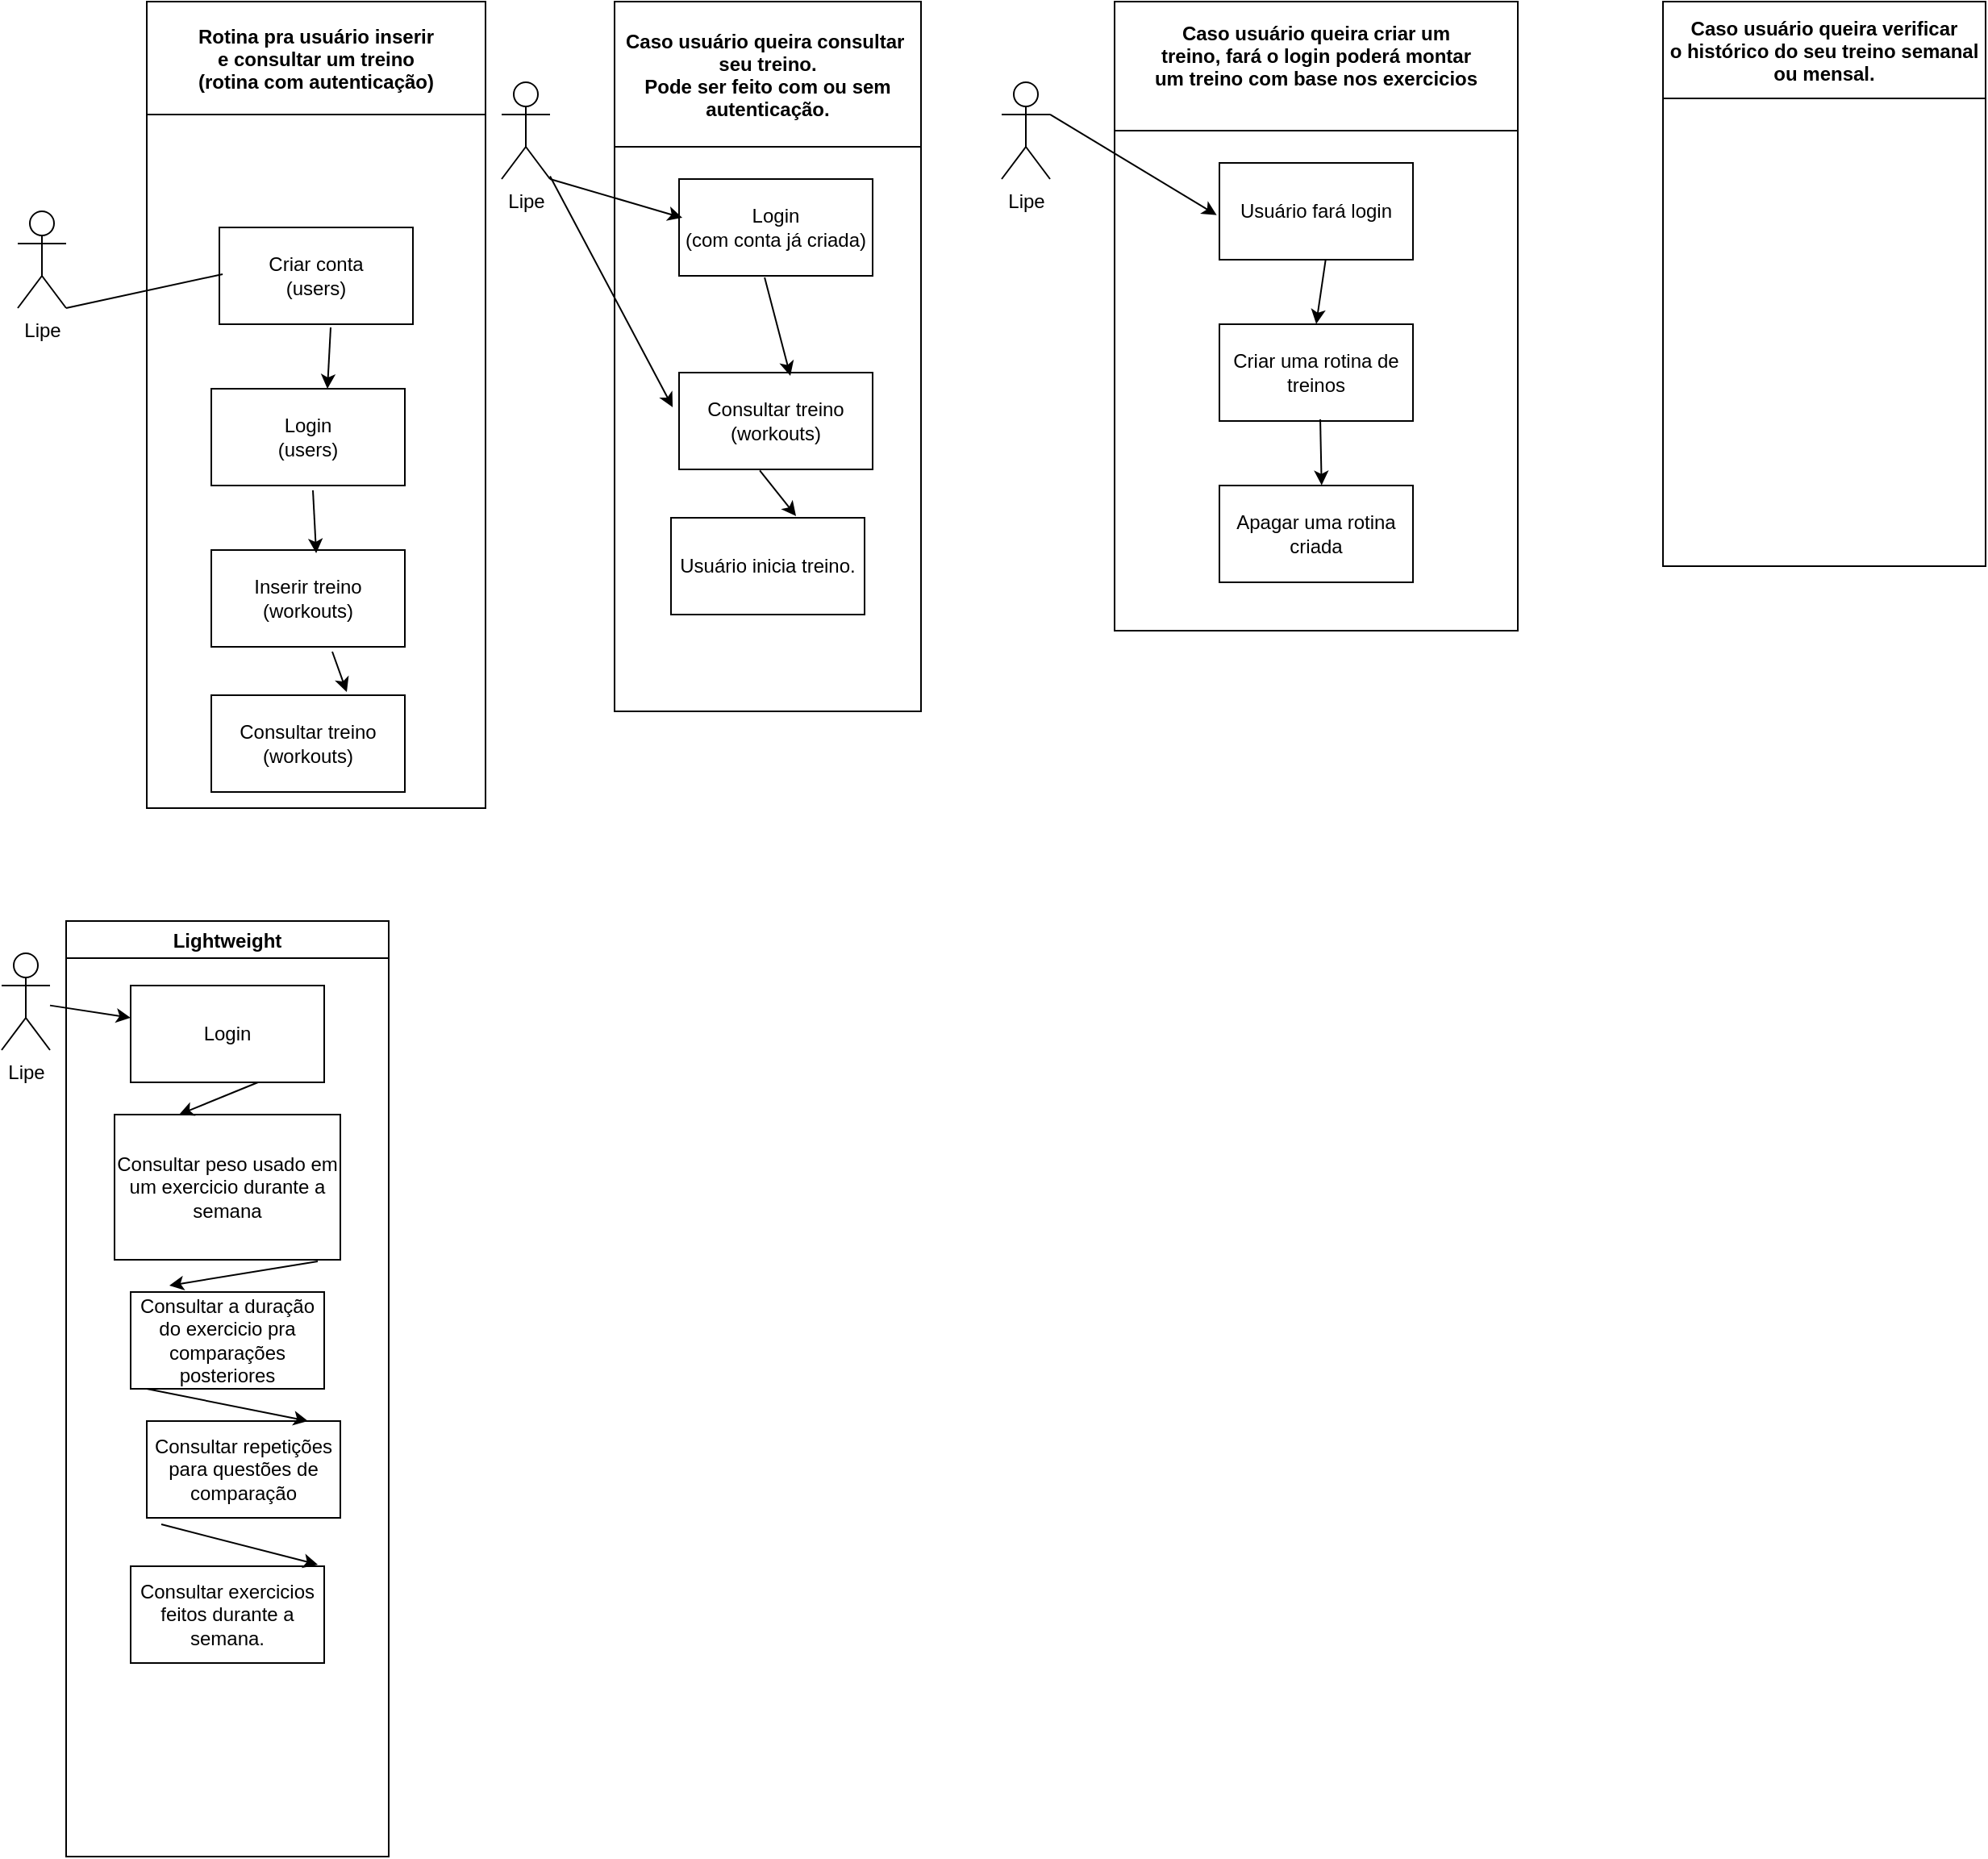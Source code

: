 <mxfile version="17.4.6" type="github">
  <diagram name="Page-1" id="e7e014a7-5840-1c2e-5031-d8a46d1fe8dd">
    <mxGraphModel dx="711" dy="1207" grid="1" gridSize="10" guides="1" tooltips="1" connect="1" arrows="1" fold="1" page="1" pageScale="1" pageWidth="1169" pageHeight="826" background="none" math="0" shadow="0">
      <root>
        <mxCell id="0" />
        <mxCell id="1" parent="0" />
        <mxCell id="4E_-Y2zPP1L5DoWa1tGC-41" value="Lipe&lt;br&gt;" style="shape=umlActor;verticalLabelPosition=bottom;verticalAlign=top;html=1;outlineConnect=0;" vertex="1" parent="1">
          <mxGeometry x="10" y="20" width="30" height="60" as="geometry" />
        </mxCell>
        <mxCell id="4E_-Y2zPP1L5DoWa1tGC-45" value="Rotina pra usuário inserir&#xa;e consultar um treino&#xa;(rotina com autenticação)" style="swimlane;startSize=70;" vertex="1" parent="1">
          <mxGeometry x="90" y="-110" width="210" height="500" as="geometry">
            <mxRectangle x="310" y="20" width="130" height="23" as="alternateBounds" />
          </mxGeometry>
        </mxCell>
        <mxCell id="4E_-Y2zPP1L5DoWa1tGC-44" value="Inserir treino&lt;br&gt;(workouts)&lt;br&gt;" style="rounded=0;whiteSpace=wrap;html=1;" vertex="1" parent="4E_-Y2zPP1L5DoWa1tGC-45">
          <mxGeometry x="40" y="340" width="120" height="60" as="geometry" />
        </mxCell>
        <mxCell id="4E_-Y2zPP1L5DoWa1tGC-46" value="Consultar treino&lt;br&gt;(workouts)" style="rounded=0;whiteSpace=wrap;html=1;" vertex="1" parent="4E_-Y2zPP1L5DoWa1tGC-45">
          <mxGeometry x="40" y="430" width="120" height="60" as="geometry" />
        </mxCell>
        <mxCell id="4E_-Y2zPP1L5DoWa1tGC-48" value="" style="endArrow=classic;html=1;rounded=0;entryX=0.7;entryY=-0.033;entryDx=0;entryDy=0;entryPerimeter=0;exitX=0.625;exitY=1.05;exitDx=0;exitDy=0;exitPerimeter=0;" edge="1" parent="4E_-Y2zPP1L5DoWa1tGC-45" source="4E_-Y2zPP1L5DoWa1tGC-44" target="4E_-Y2zPP1L5DoWa1tGC-46">
          <mxGeometry width="50" height="50" relative="1" as="geometry">
            <mxPoint x="220" y="220" as="sourcePoint" />
            <mxPoint x="380" y="430" as="targetPoint" />
          </mxGeometry>
        </mxCell>
        <mxCell id="4E_-Y2zPP1L5DoWa1tGC-55" value="Criar conta&lt;br&gt;(users)" style="rounded=0;whiteSpace=wrap;html=1;" vertex="1" parent="4E_-Y2zPP1L5DoWa1tGC-45">
          <mxGeometry x="45" y="140" width="120" height="60" as="geometry" />
        </mxCell>
        <mxCell id="4E_-Y2zPP1L5DoWa1tGC-59" value="Login&lt;br&gt;(users)" style="rounded=0;whiteSpace=wrap;html=1;" vertex="1" parent="4E_-Y2zPP1L5DoWa1tGC-45">
          <mxGeometry x="40" y="240" width="120" height="60" as="geometry" />
        </mxCell>
        <mxCell id="4E_-Y2zPP1L5DoWa1tGC-57" value="" style="endArrow=classic;html=1;rounded=0;exitX=0.575;exitY=1.033;exitDx=0;exitDy=0;exitPerimeter=0;entryX=0.6;entryY=0;entryDx=0;entryDy=0;entryPerimeter=0;" edge="1" parent="4E_-Y2zPP1L5DoWa1tGC-45" source="4E_-Y2zPP1L5DoWa1tGC-55" target="4E_-Y2zPP1L5DoWa1tGC-59">
          <mxGeometry width="50" height="50" relative="1" as="geometry">
            <mxPoint x="540" y="480" as="sourcePoint" />
            <mxPoint x="129" y="250" as="targetPoint" />
          </mxGeometry>
        </mxCell>
        <mxCell id="4E_-Y2zPP1L5DoWa1tGC-60" value="" style="endArrow=classic;html=1;rounded=0;exitX=0.525;exitY=1.05;exitDx=0;exitDy=0;exitPerimeter=0;entryX=0.542;entryY=0.033;entryDx=0;entryDy=0;entryPerimeter=0;" edge="1" parent="4E_-Y2zPP1L5DoWa1tGC-45" source="4E_-Y2zPP1L5DoWa1tGC-59" target="4E_-Y2zPP1L5DoWa1tGC-44">
          <mxGeometry width="50" height="50" relative="1" as="geometry">
            <mxPoint x="540" y="480" as="sourcePoint" />
            <mxPoint x="590" y="430" as="targetPoint" />
          </mxGeometry>
        </mxCell>
        <mxCell id="4E_-Y2zPP1L5DoWa1tGC-47" value="" style="endArrow=none;html=1;rounded=0;exitX=1;exitY=1;exitDx=0;exitDy=0;exitPerimeter=0;entryX=0.017;entryY=0.483;entryDx=0;entryDy=0;entryPerimeter=0;" edge="1" parent="1" source="4E_-Y2zPP1L5DoWa1tGC-41" target="4E_-Y2zPP1L5DoWa1tGC-55">
          <mxGeometry width="50" height="50" relative="1" as="geometry">
            <mxPoint x="640" y="400" as="sourcePoint" />
            <mxPoint x="690" y="350" as="targetPoint" />
          </mxGeometry>
        </mxCell>
        <mxCell id="4E_-Y2zPP1L5DoWa1tGC-51" value="Lipe&lt;br&gt;" style="shape=umlActor;verticalLabelPosition=bottom;verticalAlign=top;html=1;outlineConnect=0;" vertex="1" parent="1">
          <mxGeometry x="310" y="-60" width="30" height="60" as="geometry" />
        </mxCell>
        <mxCell id="4E_-Y2zPP1L5DoWa1tGC-52" value="Caso usuário queira consultar &#xa;seu treino.&#xa;Pode ser feito com ou sem&#xa;autenticação." style="swimlane;startSize=90;" vertex="1" parent="1">
          <mxGeometry x="380" y="-110" width="190" height="440" as="geometry" />
        </mxCell>
        <mxCell id="4E_-Y2zPP1L5DoWa1tGC-61" value="Login&lt;br&gt;(com conta já criada)&lt;br&gt;" style="rounded=0;whiteSpace=wrap;html=1;" vertex="1" parent="4E_-Y2zPP1L5DoWa1tGC-52">
          <mxGeometry x="40" y="110" width="120" height="60" as="geometry" />
        </mxCell>
        <mxCell id="4E_-Y2zPP1L5DoWa1tGC-62" value="Consultar treino&lt;br&gt;(workouts)" style="rounded=0;whiteSpace=wrap;html=1;" vertex="1" parent="4E_-Y2zPP1L5DoWa1tGC-52">
          <mxGeometry x="40" y="230" width="120" height="60" as="geometry" />
        </mxCell>
        <mxCell id="4E_-Y2zPP1L5DoWa1tGC-69" value="" style="endArrow=classic;html=1;rounded=0;exitX=0.442;exitY=1.017;exitDx=0;exitDy=0;exitPerimeter=0;entryX=0.575;entryY=0.033;entryDx=0;entryDy=0;entryPerimeter=0;" edge="1" parent="4E_-Y2zPP1L5DoWa1tGC-52" source="4E_-Y2zPP1L5DoWa1tGC-61" target="4E_-Y2zPP1L5DoWa1tGC-62">
          <mxGeometry width="50" height="50" relative="1" as="geometry">
            <mxPoint x="320" y="350" as="sourcePoint" />
            <mxPoint x="370" y="300" as="targetPoint" />
          </mxGeometry>
        </mxCell>
        <mxCell id="4E_-Y2zPP1L5DoWa1tGC-114" value="Usuário inicia treino." style="rounded=0;whiteSpace=wrap;html=1;" vertex="1" parent="4E_-Y2zPP1L5DoWa1tGC-52">
          <mxGeometry x="35" y="320" width="120" height="60" as="geometry" />
        </mxCell>
        <mxCell id="4E_-Y2zPP1L5DoWa1tGC-115" value="" style="endArrow=classic;html=1;rounded=0;exitX=0.417;exitY=1.011;exitDx=0;exitDy=0;exitPerimeter=0;entryX=0.646;entryY=-0.017;entryDx=0;entryDy=0;entryPerimeter=0;" edge="1" parent="4E_-Y2zPP1L5DoWa1tGC-52" source="4E_-Y2zPP1L5DoWa1tGC-62" target="4E_-Y2zPP1L5DoWa1tGC-114">
          <mxGeometry width="50" height="50" relative="1" as="geometry">
            <mxPoint x="430" y="300" as="sourcePoint" />
            <mxPoint x="480" y="250" as="targetPoint" />
          </mxGeometry>
        </mxCell>
        <mxCell id="4E_-Y2zPP1L5DoWa1tGC-68" value="" style="endArrow=classic;html=1;rounded=0;exitX=1;exitY=1;exitDx=0;exitDy=0;exitPerimeter=0;entryX=0.017;entryY=0.4;entryDx=0;entryDy=0;entryPerimeter=0;" edge="1" parent="1" source="4E_-Y2zPP1L5DoWa1tGC-51" target="4E_-Y2zPP1L5DoWa1tGC-61">
          <mxGeometry width="50" height="50" relative="1" as="geometry">
            <mxPoint x="630" y="270" as="sourcePoint" />
            <mxPoint x="680" y="220" as="targetPoint" />
          </mxGeometry>
        </mxCell>
        <mxCell id="4E_-Y2zPP1L5DoWa1tGC-92" value="Lipe&lt;br&gt;" style="shape=umlActor;verticalLabelPosition=bottom;verticalAlign=top;html=1;outlineConnect=0;" vertex="1" parent="1">
          <mxGeometry y="480" width="30" height="60" as="geometry" />
        </mxCell>
        <mxCell id="4E_-Y2zPP1L5DoWa1tGC-97" value="Lightweight" style="swimlane;startSize=23;" vertex="1" parent="1">
          <mxGeometry x="40" y="460" width="200" height="580" as="geometry" />
        </mxCell>
        <mxCell id="4E_-Y2zPP1L5DoWa1tGC-99" value="Login" style="rounded=0;whiteSpace=wrap;html=1;" vertex="1" parent="4E_-Y2zPP1L5DoWa1tGC-97">
          <mxGeometry x="40" y="40" width="120" height="60" as="geometry" />
        </mxCell>
        <mxCell id="4E_-Y2zPP1L5DoWa1tGC-100" value="Consultar peso usado em um exercicio durante a semana&lt;br&gt;" style="rounded=0;whiteSpace=wrap;html=1;" vertex="1" parent="4E_-Y2zPP1L5DoWa1tGC-97">
          <mxGeometry x="30" y="120" width="140" height="90" as="geometry" />
        </mxCell>
        <mxCell id="4E_-Y2zPP1L5DoWa1tGC-101" value="Consultar a duração do exercicio pra comparações posteriores" style="rounded=0;whiteSpace=wrap;html=1;" vertex="1" parent="4E_-Y2zPP1L5DoWa1tGC-97">
          <mxGeometry x="40" y="230" width="120" height="60" as="geometry" />
        </mxCell>
        <mxCell id="4E_-Y2zPP1L5DoWa1tGC-102" value="Consultar repetições para questões de comparação" style="rounded=0;whiteSpace=wrap;html=1;" vertex="1" parent="4E_-Y2zPP1L5DoWa1tGC-97">
          <mxGeometry x="50" y="310" width="120" height="60" as="geometry" />
        </mxCell>
        <mxCell id="4E_-Y2zPP1L5DoWa1tGC-103" value="Consultar exercicios feitos durante a semana." style="rounded=0;whiteSpace=wrap;html=1;" vertex="1" parent="4E_-Y2zPP1L5DoWa1tGC-97">
          <mxGeometry x="40" y="400" width="120" height="60" as="geometry" />
        </mxCell>
        <mxCell id="4E_-Y2zPP1L5DoWa1tGC-109" value="" style="endArrow=classic;html=1;rounded=0;exitX=0.658;exitY=1;exitDx=0;exitDy=0;exitPerimeter=0;entryX=0.286;entryY=0;entryDx=0;entryDy=0;entryPerimeter=0;" edge="1" parent="4E_-Y2zPP1L5DoWa1tGC-97" source="4E_-Y2zPP1L5DoWa1tGC-99" target="4E_-Y2zPP1L5DoWa1tGC-100">
          <mxGeometry width="50" height="50" relative="1" as="geometry">
            <mxPoint x="-220" y="340" as="sourcePoint" />
            <mxPoint x="-170" y="290" as="targetPoint" />
          </mxGeometry>
        </mxCell>
        <mxCell id="4E_-Y2zPP1L5DoWa1tGC-108" value="" style="endArrow=classic;html=1;rounded=0;exitX=0.9;exitY=1.011;exitDx=0;exitDy=0;exitPerimeter=0;entryX=0.2;entryY=-0.067;entryDx=0;entryDy=0;entryPerimeter=0;" edge="1" parent="4E_-Y2zPP1L5DoWa1tGC-97" source="4E_-Y2zPP1L5DoWa1tGC-100" target="4E_-Y2zPP1L5DoWa1tGC-101">
          <mxGeometry width="50" height="50" relative="1" as="geometry">
            <mxPoint x="-80" y="280" as="sourcePoint" />
            <mxPoint x="-30" y="230" as="targetPoint" />
          </mxGeometry>
        </mxCell>
        <mxCell id="4E_-Y2zPP1L5DoWa1tGC-107" value="" style="endArrow=classic;html=1;rounded=0;exitX=0.083;exitY=1;exitDx=0;exitDy=0;exitPerimeter=0;entryX=0.833;entryY=0;entryDx=0;entryDy=0;entryPerimeter=0;" edge="1" parent="4E_-Y2zPP1L5DoWa1tGC-97" source="4E_-Y2zPP1L5DoWa1tGC-101" target="4E_-Y2zPP1L5DoWa1tGC-102">
          <mxGeometry width="50" height="50" relative="1" as="geometry">
            <mxPoint x="230" y="340" as="sourcePoint" />
            <mxPoint x="280" y="290" as="targetPoint" />
          </mxGeometry>
        </mxCell>
        <mxCell id="4E_-Y2zPP1L5DoWa1tGC-106" value="" style="endArrow=classic;html=1;rounded=0;entryX=0.967;entryY=-0.017;entryDx=0;entryDy=0;entryPerimeter=0;exitX=0.075;exitY=1.067;exitDx=0;exitDy=0;exitPerimeter=0;" edge="1" parent="4E_-Y2zPP1L5DoWa1tGC-97" source="4E_-Y2zPP1L5DoWa1tGC-102" target="4E_-Y2zPP1L5DoWa1tGC-103">
          <mxGeometry width="50" height="50" relative="1" as="geometry">
            <mxPoint x="-220" y="340" as="sourcePoint" />
            <mxPoint x="-170" y="290" as="targetPoint" />
          </mxGeometry>
        </mxCell>
        <mxCell id="4E_-Y2zPP1L5DoWa1tGC-104" value="" style="endArrow=classic;html=1;rounded=0;" edge="1" parent="1" source="4E_-Y2zPP1L5DoWa1tGC-92">
          <mxGeometry width="50" height="50" relative="1" as="geometry">
            <mxPoint x="-180" y="800" as="sourcePoint" />
            <mxPoint x="80" y="520" as="targetPoint" />
          </mxGeometry>
        </mxCell>
        <mxCell id="4E_-Y2zPP1L5DoWa1tGC-110" value="Caso usuário queira criar um&#xa;treino, fará o login poderá montar&#xa;um treino com base nos exercicios&#xa;" style="swimlane;startSize=80;" vertex="1" parent="1">
          <mxGeometry x="690" y="-110" width="250" height="390" as="geometry" />
        </mxCell>
        <mxCell id="4E_-Y2zPP1L5DoWa1tGC-116" value="Usuário fará login" style="rounded=0;whiteSpace=wrap;html=1;gradientColor=none;" vertex="1" parent="4E_-Y2zPP1L5DoWa1tGC-110">
          <mxGeometry x="65" y="100" width="120" height="60" as="geometry" />
        </mxCell>
        <mxCell id="4E_-Y2zPP1L5DoWa1tGC-117" value="Criar uma rotina de treinos" style="rounded=0;whiteSpace=wrap;html=1;" vertex="1" parent="4E_-Y2zPP1L5DoWa1tGC-110">
          <mxGeometry x="65" y="200" width="120" height="60" as="geometry" />
        </mxCell>
        <mxCell id="4E_-Y2zPP1L5DoWa1tGC-118" value="Apagar uma rotina criada" style="rounded=0;whiteSpace=wrap;html=1;" vertex="1" parent="4E_-Y2zPP1L5DoWa1tGC-110">
          <mxGeometry x="65" y="300" width="120" height="60" as="geometry" />
        </mxCell>
        <mxCell id="4E_-Y2zPP1L5DoWa1tGC-124" value="" style="endArrow=classic;html=1;rounded=0;exitX=0.549;exitY=0.997;exitDx=0;exitDy=0;exitPerimeter=0;entryX=0.5;entryY=-0.003;entryDx=0;entryDy=0;entryPerimeter=0;" edge="1" parent="4E_-Y2zPP1L5DoWa1tGC-110" source="4E_-Y2zPP1L5DoWa1tGC-116" target="4E_-Y2zPP1L5DoWa1tGC-117">
          <mxGeometry width="50" height="50" relative="1" as="geometry">
            <mxPoint x="130" y="320" as="sourcePoint" />
            <mxPoint x="180" y="270" as="targetPoint" />
          </mxGeometry>
        </mxCell>
        <mxCell id="4E_-Y2zPP1L5DoWa1tGC-125" value="" style="endArrow=classic;html=1;rounded=0;exitX=0.521;exitY=0.983;exitDx=0;exitDy=0;exitPerimeter=0;entryX=0.528;entryY=-0.003;entryDx=0;entryDy=0;entryPerimeter=0;" edge="1" parent="4E_-Y2zPP1L5DoWa1tGC-110" source="4E_-Y2zPP1L5DoWa1tGC-117" target="4E_-Y2zPP1L5DoWa1tGC-118">
          <mxGeometry width="50" height="50" relative="1" as="geometry">
            <mxPoint x="130" y="320" as="sourcePoint" />
            <mxPoint x="180" y="270" as="targetPoint" />
          </mxGeometry>
        </mxCell>
        <mxCell id="4E_-Y2zPP1L5DoWa1tGC-111" value="" style="endArrow=classic;html=1;rounded=0;entryX=-0.033;entryY=0.358;entryDx=0;entryDy=0;entryPerimeter=0;" edge="1" parent="1" source="4E_-Y2zPP1L5DoWa1tGC-51" target="4E_-Y2zPP1L5DoWa1tGC-62">
          <mxGeometry width="50" height="50" relative="1" as="geometry">
            <mxPoint x="660" y="-10" as="sourcePoint" />
            <mxPoint x="710" y="-60" as="targetPoint" />
          </mxGeometry>
        </mxCell>
        <mxCell id="4E_-Y2zPP1L5DoWa1tGC-113" value="Lipe&lt;br&gt;" style="shape=umlActor;verticalLabelPosition=bottom;verticalAlign=top;html=1;outlineConnect=0;" vertex="1" parent="1">
          <mxGeometry x="620" y="-60" width="30" height="60" as="geometry" />
        </mxCell>
        <mxCell id="4E_-Y2zPP1L5DoWa1tGC-121" value="" style="endArrow=classic;html=1;rounded=0;exitX=1;exitY=0.333;exitDx=0;exitDy=0;exitPerimeter=0;entryX=-0.014;entryY=0.539;entryDx=0;entryDy=0;entryPerimeter=0;" edge="1" parent="1" source="4E_-Y2zPP1L5DoWa1tGC-113" target="4E_-Y2zPP1L5DoWa1tGC-116">
          <mxGeometry width="50" height="50" relative="1" as="geometry">
            <mxPoint x="820" y="210" as="sourcePoint" />
            <mxPoint x="870" y="160" as="targetPoint" />
          </mxGeometry>
        </mxCell>
        <mxCell id="4E_-Y2zPP1L5DoWa1tGC-126" value="Caso usuário queira verificar&#xa;o histórico do seu treino semanal&#xa;ou mensal." style="swimlane;rounded=0;gradientColor=none;startSize=60;" vertex="1" parent="1">
          <mxGeometry x="1030" y="-110" width="200" height="350" as="geometry" />
        </mxCell>
      </root>
    </mxGraphModel>
  </diagram>
</mxfile>
